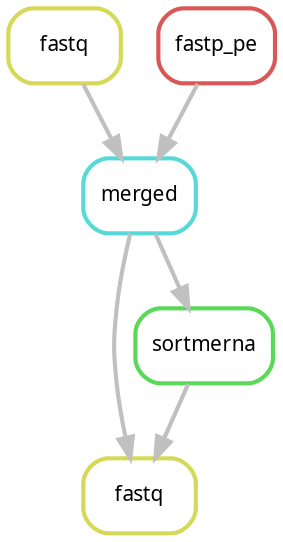 digraph snakemake_dag {
    graph[bgcolor=white, margin=0];
    node[shape=box, style=rounded, fontname=sans,                 fontsize=10, penwidth=2];
    edge[penwidth=2, color=grey];
	10[label = "fastq", color = "0.17 0.6 0.85", style="rounded"];
	0[label = "fastq", color = "0.17 0.6 0.85", style="rounded"];
	1[label = "merged", color = "0.50 0.6 0.85", style="rounded"];
	2[label = "fastp_pe", color = "0.00 0.6 0.85", style="rounded"];
	3[label = "sortmerna", color = "0.33 0.6 0.85", style="rounded"];
	10 -> 1
	3 -> 0
	1 -> 0
	2 -> 1
	1 -> 3
}            
